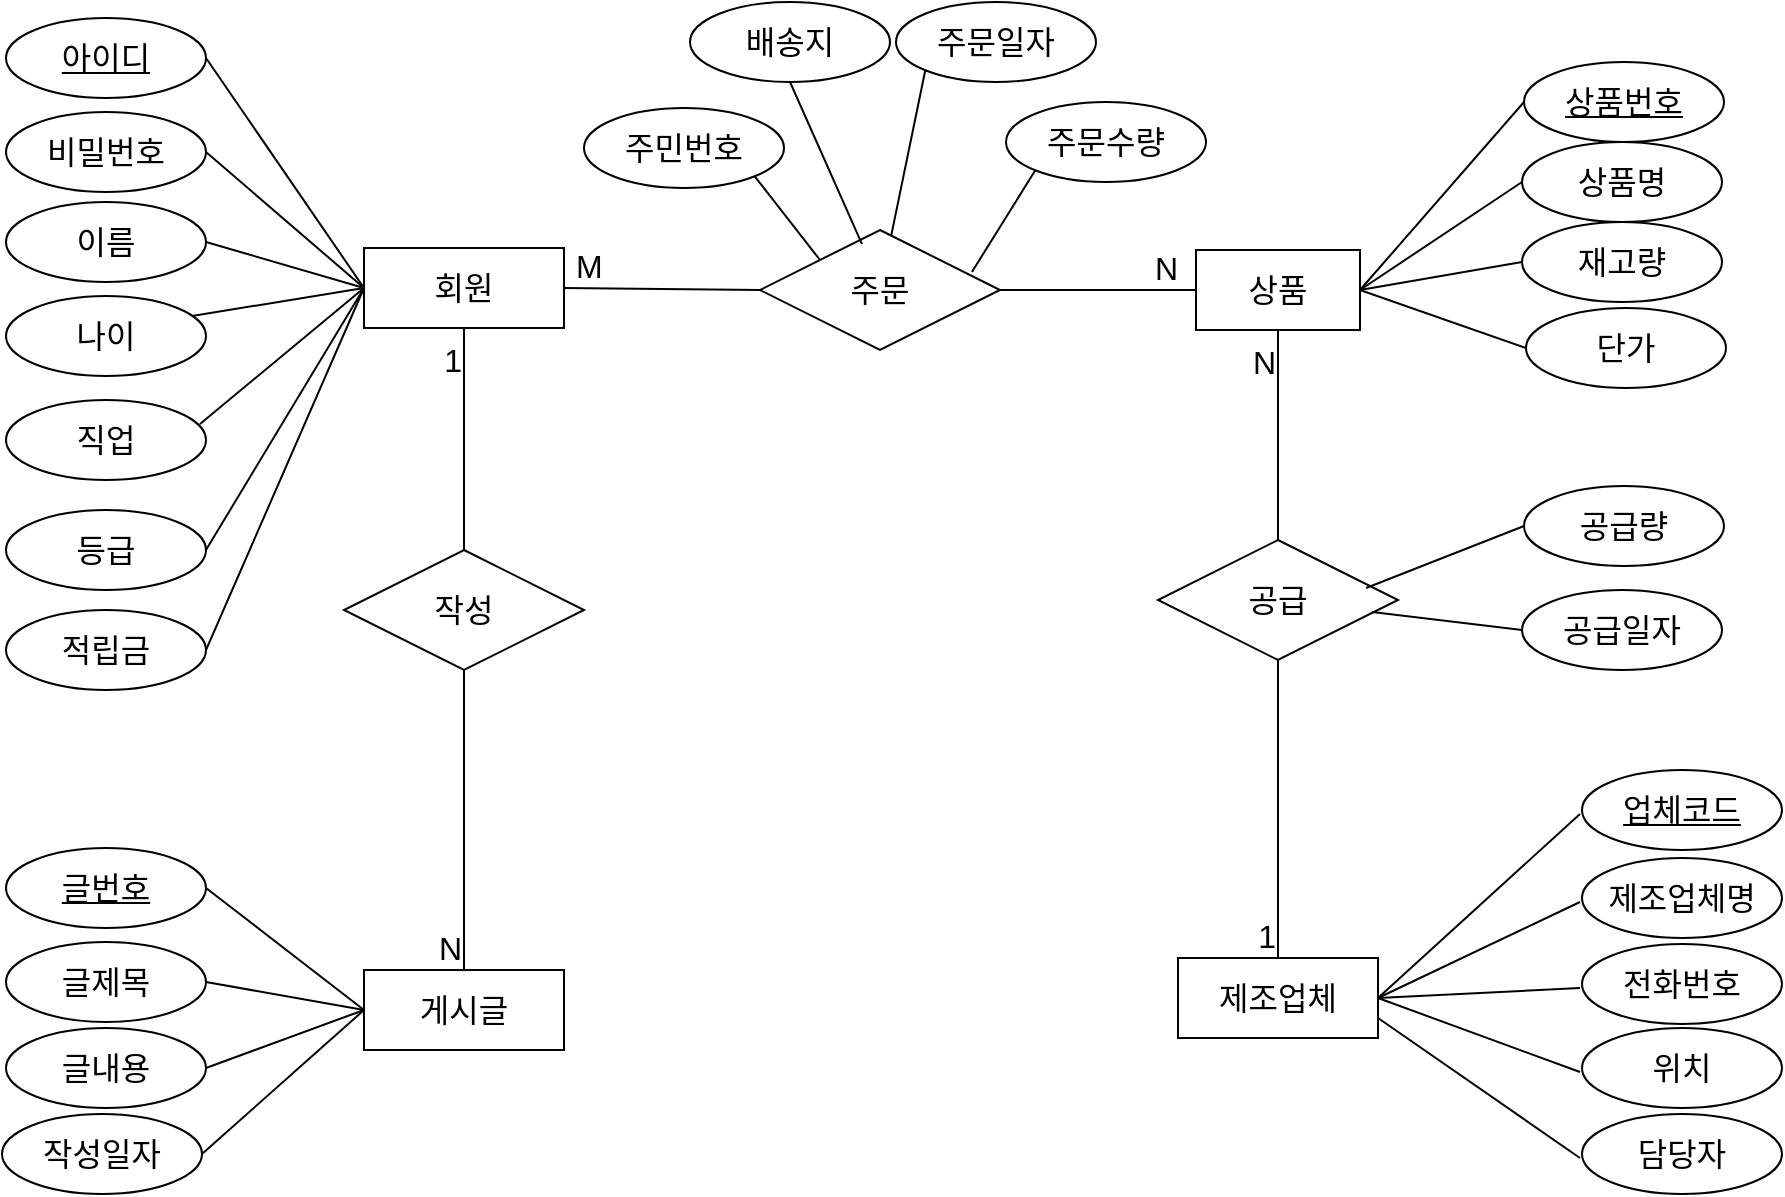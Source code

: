 <mxfile version="23.0.2" type="github">
  <diagram name="페이지-1" id="MAXi2UrqhzSvvPwt2Qxl">
    <mxGraphModel dx="3040" dy="2012" grid="1" gridSize="10" guides="1" tooltips="1" connect="1" arrows="1" fold="1" page="1" pageScale="1" pageWidth="827" pageHeight="1169" math="0" shadow="0">
      <root>
        <mxCell id="0" />
        <mxCell id="1" parent="0" />
        <mxCell id="D1hfKeOPMcl4Jce2dl7W-1" value="회원" style="whiteSpace=wrap;html=1;align=center;fontSize=16;" vertex="1" parent="1">
          <mxGeometry x="-769" y="-947" width="100" height="40" as="geometry" />
        </mxCell>
        <mxCell id="D1hfKeOPMcl4Jce2dl7W-3" value="상품" style="whiteSpace=wrap;html=1;align=center;fontSize=16;" vertex="1" parent="1">
          <mxGeometry x="-353" y="-946" width="82" height="40" as="geometry" />
        </mxCell>
        <mxCell id="D1hfKeOPMcl4Jce2dl7W-4" value="아이디" style="ellipse;whiteSpace=wrap;html=1;align=center;fontStyle=4;fontSize=16;" vertex="1" parent="1">
          <mxGeometry x="-948" y="-1062" width="100" height="40" as="geometry" />
        </mxCell>
        <mxCell id="D1hfKeOPMcl4Jce2dl7W-5" value="비밀번호" style="ellipse;whiteSpace=wrap;html=1;align=center;fontSize=16;" vertex="1" parent="1">
          <mxGeometry x="-948" y="-1015" width="100" height="40" as="geometry" />
        </mxCell>
        <mxCell id="D1hfKeOPMcl4Jce2dl7W-6" value="이름" style="ellipse;whiteSpace=wrap;html=1;align=center;fontSize=16;" vertex="1" parent="1">
          <mxGeometry x="-948" y="-970" width="100" height="40" as="geometry" />
        </mxCell>
        <mxCell id="D1hfKeOPMcl4Jce2dl7W-7" value="나이" style="ellipse;whiteSpace=wrap;html=1;align=center;fontSize=16;" vertex="1" parent="1">
          <mxGeometry x="-948" y="-923" width="100" height="40" as="geometry" />
        </mxCell>
        <mxCell id="D1hfKeOPMcl4Jce2dl7W-8" value="직업" style="ellipse;whiteSpace=wrap;html=1;align=center;fontSize=16;" vertex="1" parent="1">
          <mxGeometry x="-948" y="-871" width="100" height="40" as="geometry" />
        </mxCell>
        <mxCell id="D1hfKeOPMcl4Jce2dl7W-9" value="등급" style="ellipse;whiteSpace=wrap;html=1;align=center;fontSize=16;" vertex="1" parent="1">
          <mxGeometry x="-948" y="-816" width="100" height="40" as="geometry" />
        </mxCell>
        <mxCell id="D1hfKeOPMcl4Jce2dl7W-10" value="적립금" style="ellipse;whiteSpace=wrap;html=1;align=center;fontSize=16;" vertex="1" parent="1">
          <mxGeometry x="-948" y="-766" width="100" height="40" as="geometry" />
        </mxCell>
        <mxCell id="D1hfKeOPMcl4Jce2dl7W-12" value="상품번호" style="ellipse;whiteSpace=wrap;html=1;align=center;fontStyle=4;fontSize=16;" vertex="1" parent="1">
          <mxGeometry x="-189" y="-1040" width="100" height="40" as="geometry" />
        </mxCell>
        <mxCell id="D1hfKeOPMcl4Jce2dl7W-13" value="상품명" style="ellipse;whiteSpace=wrap;html=1;align=center;fontSize=16;" vertex="1" parent="1">
          <mxGeometry x="-190" y="-1000" width="100" height="40" as="geometry" />
        </mxCell>
        <mxCell id="D1hfKeOPMcl4Jce2dl7W-14" value="재고량" style="ellipse;whiteSpace=wrap;html=1;align=center;fontSize=16;" vertex="1" parent="1">
          <mxGeometry x="-190" y="-960" width="100" height="40" as="geometry" />
        </mxCell>
        <mxCell id="D1hfKeOPMcl4Jce2dl7W-15" value="단가" style="ellipse;whiteSpace=wrap;html=1;align=center;fontSize=16;" vertex="1" parent="1">
          <mxGeometry x="-188" y="-917" width="100" height="40" as="geometry" />
        </mxCell>
        <mxCell id="D1hfKeOPMcl4Jce2dl7W-30" value="" style="endArrow=none;html=1;rounded=0;fontSize=12;startSize=8;endSize=8;curved=1;entryX=0;entryY=0.5;entryDx=0;entryDy=0;exitX=1;exitY=0.5;exitDx=0;exitDy=0;" edge="1" parent="1" source="D1hfKeOPMcl4Jce2dl7W-4" target="D1hfKeOPMcl4Jce2dl7W-1">
          <mxGeometry relative="1" as="geometry">
            <mxPoint x="-880" y="-1040.5" as="sourcePoint" />
            <mxPoint x="-720" y="-1040.5" as="targetPoint" />
          </mxGeometry>
        </mxCell>
        <mxCell id="D1hfKeOPMcl4Jce2dl7W-31" value="" style="endArrow=none;html=1;rounded=0;fontSize=12;startSize=8;endSize=8;curved=1;entryX=0;entryY=0.5;entryDx=0;entryDy=0;exitX=1;exitY=0.5;exitDx=0;exitDy=0;" edge="1" parent="1" source="D1hfKeOPMcl4Jce2dl7W-5" target="D1hfKeOPMcl4Jce2dl7W-1">
          <mxGeometry relative="1" as="geometry">
            <mxPoint x="-881" y="-991" as="sourcePoint" />
            <mxPoint x="-770" y="-928" as="targetPoint" />
          </mxGeometry>
        </mxCell>
        <mxCell id="D1hfKeOPMcl4Jce2dl7W-33" value="" style="endArrow=none;html=1;rounded=0;fontSize=12;startSize=8;endSize=8;curved=1;exitX=1;exitY=0.5;exitDx=0;exitDy=0;entryX=0;entryY=0.5;entryDx=0;entryDy=0;" edge="1" parent="1" source="D1hfKeOPMcl4Jce2dl7W-10" target="D1hfKeOPMcl4Jce2dl7W-1">
          <mxGeometry relative="1" as="geometry">
            <mxPoint x="-737" y="-799" as="sourcePoint" />
            <mxPoint x="-629" y="-732.5" as="targetPoint" />
          </mxGeometry>
        </mxCell>
        <mxCell id="D1hfKeOPMcl4Jce2dl7W-34" value="" style="endArrow=none;html=1;rounded=0;fontSize=12;startSize=8;endSize=8;curved=1;entryX=0;entryY=0.5;entryDx=0;entryDy=0;exitX=1;exitY=0.5;exitDx=0;exitDy=0;" edge="1" parent="1" source="D1hfKeOPMcl4Jce2dl7W-6" target="D1hfKeOPMcl4Jce2dl7W-1">
          <mxGeometry relative="1" as="geometry">
            <mxPoint x="-878" y="-952" as="sourcePoint" />
            <mxPoint x="-775" y="-926" as="targetPoint" />
          </mxGeometry>
        </mxCell>
        <mxCell id="D1hfKeOPMcl4Jce2dl7W-35" value="" style="endArrow=none;html=1;rounded=0;fontSize=12;startSize=8;endSize=8;curved=1;entryX=0;entryY=0.5;entryDx=0;entryDy=0;exitX=1;exitY=0.5;exitDx=0;exitDy=0;" edge="1" parent="1" source="D1hfKeOPMcl4Jce2dl7W-9" target="D1hfKeOPMcl4Jce2dl7W-1">
          <mxGeometry relative="1" as="geometry">
            <mxPoint x="-878" y="-795" as="sourcePoint" />
            <mxPoint x="-770" y="-728.5" as="targetPoint" />
          </mxGeometry>
        </mxCell>
        <mxCell id="D1hfKeOPMcl4Jce2dl7W-36" value="" style="endArrow=none;html=1;rounded=0;fontSize=12;startSize=8;endSize=8;curved=1;entryX=0;entryY=0.5;entryDx=0;entryDy=0;exitX=0.97;exitY=0.3;exitDx=0;exitDy=0;exitPerimeter=0;" edge="1" parent="1" source="D1hfKeOPMcl4Jce2dl7W-8" target="D1hfKeOPMcl4Jce2dl7W-1">
          <mxGeometry relative="1" as="geometry">
            <mxPoint x="-878" y="-850" as="sourcePoint" />
            <mxPoint x="-770" y="-783.5" as="targetPoint" />
          </mxGeometry>
        </mxCell>
        <mxCell id="D1hfKeOPMcl4Jce2dl7W-37" value="" style="endArrow=none;html=1;rounded=0;fontSize=12;startSize=8;endSize=8;curved=1;entryX=0;entryY=0.5;entryDx=0;entryDy=0;exitX=0.93;exitY=0.25;exitDx=0;exitDy=0;exitPerimeter=0;" edge="1" parent="1" source="D1hfKeOPMcl4Jce2dl7W-7" target="D1hfKeOPMcl4Jce2dl7W-1">
          <mxGeometry relative="1" as="geometry">
            <mxPoint x="-880" y="-905.5" as="sourcePoint" />
            <mxPoint x="-772" y="-839" as="targetPoint" />
          </mxGeometry>
        </mxCell>
        <mxCell id="D1hfKeOPMcl4Jce2dl7W-40" value="" style="endArrow=none;html=1;rounded=0;fontSize=12;startSize=8;endSize=8;curved=1;entryX=0;entryY=0.5;entryDx=0;entryDy=0;exitX=1;exitY=0.5;exitDx=0;exitDy=0;" edge="1" parent="1" source="D1hfKeOPMcl4Jce2dl7W-3" target="D1hfKeOPMcl4Jce2dl7W-12">
          <mxGeometry relative="1" as="geometry">
            <mxPoint x="-345" y="-1005" as="sourcePoint" />
            <mxPoint x="-185" y="-1005" as="targetPoint" />
          </mxGeometry>
        </mxCell>
        <mxCell id="D1hfKeOPMcl4Jce2dl7W-41" value="" style="endArrow=none;html=1;rounded=0;fontSize=12;startSize=8;endSize=8;curved=1;entryX=0;entryY=0.5;entryDx=0;entryDy=0;exitX=1;exitY=0.5;exitDx=0;exitDy=0;" edge="1" parent="1" source="D1hfKeOPMcl4Jce2dl7W-3" target="D1hfKeOPMcl4Jce2dl7W-13">
          <mxGeometry relative="1" as="geometry">
            <mxPoint x="-328" y="-876" as="sourcePoint" />
            <mxPoint x="-168" y="-876" as="targetPoint" />
          </mxGeometry>
        </mxCell>
        <mxCell id="D1hfKeOPMcl4Jce2dl7W-42" value="" style="endArrow=none;html=1;rounded=0;fontSize=12;startSize=8;endSize=8;curved=1;exitX=1;exitY=0.5;exitDx=0;exitDy=0;entryX=0;entryY=0.5;entryDx=0;entryDy=0;" edge="1" parent="1" source="D1hfKeOPMcl4Jce2dl7W-3" target="D1hfKeOPMcl4Jce2dl7W-14">
          <mxGeometry relative="1" as="geometry">
            <mxPoint x="-184" y="-686" as="sourcePoint" />
            <mxPoint x="-24" y="-686" as="targetPoint" />
          </mxGeometry>
        </mxCell>
        <mxCell id="D1hfKeOPMcl4Jce2dl7W-43" value="" style="endArrow=none;html=1;rounded=0;fontSize=12;startSize=8;endSize=8;curved=1;exitX=1;exitY=0.5;exitDx=0;exitDy=0;entryX=0;entryY=0.5;entryDx=0;entryDy=0;" edge="1" parent="1" source="D1hfKeOPMcl4Jce2dl7W-3" target="D1hfKeOPMcl4Jce2dl7W-15">
          <mxGeometry relative="1" as="geometry">
            <mxPoint x="-174" y="-676" as="sourcePoint" />
            <mxPoint x="-14" y="-676" as="targetPoint" />
          </mxGeometry>
        </mxCell>
        <mxCell id="D1hfKeOPMcl4Jce2dl7W-44" value="게시글" style="whiteSpace=wrap;html=1;align=center;fontSize=16;" vertex="1" parent="1">
          <mxGeometry x="-769" y="-586" width="100" height="40" as="geometry" />
        </mxCell>
        <mxCell id="D1hfKeOPMcl4Jce2dl7W-45" value="제조업체" style="whiteSpace=wrap;html=1;align=center;fontSize=16;" vertex="1" parent="1">
          <mxGeometry x="-362" y="-592" width="100" height="40" as="geometry" />
        </mxCell>
        <mxCell id="D1hfKeOPMcl4Jce2dl7W-46" value="글번호" style="ellipse;whiteSpace=wrap;html=1;align=center;fontStyle=4;fontSize=16;" vertex="1" parent="1">
          <mxGeometry x="-948" y="-647" width="100" height="40" as="geometry" />
        </mxCell>
        <mxCell id="D1hfKeOPMcl4Jce2dl7W-48" value="글제목" style="ellipse;whiteSpace=wrap;html=1;align=center;fontSize=16;" vertex="1" parent="1">
          <mxGeometry x="-948" y="-600" width="100" height="40" as="geometry" />
        </mxCell>
        <mxCell id="D1hfKeOPMcl4Jce2dl7W-49" value="글내용" style="ellipse;whiteSpace=wrap;html=1;align=center;fontSize=16;" vertex="1" parent="1">
          <mxGeometry x="-948" y="-557" width="100" height="40" as="geometry" />
        </mxCell>
        <mxCell id="D1hfKeOPMcl4Jce2dl7W-50" value="작성일자" style="ellipse;whiteSpace=wrap;html=1;align=center;fontSize=16;" vertex="1" parent="1">
          <mxGeometry x="-950" y="-514" width="100" height="40" as="geometry" />
        </mxCell>
        <mxCell id="D1hfKeOPMcl4Jce2dl7W-51" value="" style="endArrow=none;html=1;rounded=0;fontSize=12;startSize=8;endSize=8;curved=1;exitX=1;exitY=0.5;exitDx=0;exitDy=0;entryX=0;entryY=0.5;entryDx=0;entryDy=0;" edge="1" parent="1" source="D1hfKeOPMcl4Jce2dl7W-46" target="D1hfKeOPMcl4Jce2dl7W-44">
          <mxGeometry relative="1" as="geometry">
            <mxPoint x="-804" y="-753" as="sourcePoint" />
            <mxPoint x="-644" y="-753" as="targetPoint" />
          </mxGeometry>
        </mxCell>
        <mxCell id="D1hfKeOPMcl4Jce2dl7W-52" value="" style="endArrow=none;html=1;rounded=0;fontSize=12;startSize=8;endSize=8;curved=1;exitX=1;exitY=0.5;exitDx=0;exitDy=0;entryX=0;entryY=0.5;entryDx=0;entryDy=0;" edge="1" parent="1" source="D1hfKeOPMcl4Jce2dl7W-48" target="D1hfKeOPMcl4Jce2dl7W-44">
          <mxGeometry relative="1" as="geometry">
            <mxPoint x="-794" y="-743" as="sourcePoint" />
            <mxPoint x="-634" y="-743" as="targetPoint" />
          </mxGeometry>
        </mxCell>
        <mxCell id="D1hfKeOPMcl4Jce2dl7W-53" value="" style="endArrow=none;html=1;rounded=0;fontSize=12;startSize=8;endSize=8;curved=1;exitX=1;exitY=0.5;exitDx=0;exitDy=0;entryX=0;entryY=0.5;entryDx=0;entryDy=0;" edge="1" parent="1" source="D1hfKeOPMcl4Jce2dl7W-49" target="D1hfKeOPMcl4Jce2dl7W-44">
          <mxGeometry relative="1" as="geometry">
            <mxPoint x="-784" y="-733" as="sourcePoint" />
            <mxPoint x="-624" y="-733" as="targetPoint" />
          </mxGeometry>
        </mxCell>
        <mxCell id="D1hfKeOPMcl4Jce2dl7W-54" value="" style="endArrow=none;html=1;rounded=0;fontSize=12;startSize=8;endSize=8;curved=1;exitX=1;exitY=0.5;exitDx=0;exitDy=0;entryX=0;entryY=0.5;entryDx=0;entryDy=0;" edge="1" parent="1" source="D1hfKeOPMcl4Jce2dl7W-50" target="D1hfKeOPMcl4Jce2dl7W-44">
          <mxGeometry relative="1" as="geometry">
            <mxPoint x="-774" y="-723" as="sourcePoint" />
            <mxPoint x="-614" y="-723" as="targetPoint" />
          </mxGeometry>
        </mxCell>
        <mxCell id="D1hfKeOPMcl4Jce2dl7W-57" value="업체코드" style="ellipse;whiteSpace=wrap;html=1;align=center;fontStyle=4;fontSize=16;" vertex="1" parent="1">
          <mxGeometry x="-160" y="-686" width="100" height="40" as="geometry" />
        </mxCell>
        <mxCell id="D1hfKeOPMcl4Jce2dl7W-58" value="전화번호" style="ellipse;whiteSpace=wrap;html=1;align=center;fontSize=16;" vertex="1" parent="1">
          <mxGeometry x="-160" y="-599" width="100" height="40" as="geometry" />
        </mxCell>
        <mxCell id="D1hfKeOPMcl4Jce2dl7W-59" value="제조업체명" style="ellipse;whiteSpace=wrap;html=1;align=center;fontSize=16;" vertex="1" parent="1">
          <mxGeometry x="-160" y="-642" width="100" height="40" as="geometry" />
        </mxCell>
        <mxCell id="D1hfKeOPMcl4Jce2dl7W-60" value="위치" style="ellipse;whiteSpace=wrap;html=1;align=center;fontSize=16;" vertex="1" parent="1">
          <mxGeometry x="-160" y="-557" width="100" height="40" as="geometry" />
        </mxCell>
        <mxCell id="D1hfKeOPMcl4Jce2dl7W-61" value="담당자" style="ellipse;whiteSpace=wrap;html=1;align=center;fontSize=16;" vertex="1" parent="1">
          <mxGeometry x="-160" y="-514" width="100" height="40" as="geometry" />
        </mxCell>
        <mxCell id="D1hfKeOPMcl4Jce2dl7W-62" value="" style="endArrow=none;html=1;rounded=0;fontSize=12;startSize=8;endSize=8;curved=1;exitX=1;exitY=0.5;exitDx=0;exitDy=0;entryX=0;entryY=0.5;entryDx=0;entryDy=0;" edge="1" parent="1" source="D1hfKeOPMcl4Jce2dl7W-45">
          <mxGeometry relative="1" as="geometry">
            <mxPoint x="-293" y="-690" as="sourcePoint" />
            <mxPoint x="-161" y="-664" as="targetPoint" />
          </mxGeometry>
        </mxCell>
        <mxCell id="D1hfKeOPMcl4Jce2dl7W-63" value="" style="endArrow=none;html=1;rounded=0;fontSize=12;startSize=8;endSize=8;curved=1;exitX=1;exitY=0.5;exitDx=0;exitDy=0;entryX=0;entryY=0.5;entryDx=0;entryDy=0;" edge="1" parent="1" source="D1hfKeOPMcl4Jce2dl7W-45">
          <mxGeometry relative="1" as="geometry">
            <mxPoint x="-336" y="-458" as="sourcePoint" />
            <mxPoint x="-161" y="-620" as="targetPoint" />
          </mxGeometry>
        </mxCell>
        <mxCell id="D1hfKeOPMcl4Jce2dl7W-64" value="" style="endArrow=none;html=1;rounded=0;fontSize=12;startSize=8;endSize=8;curved=1;exitX=1;exitY=0.5;exitDx=0;exitDy=0;entryX=0;entryY=0.5;entryDx=0;entryDy=0;" edge="1" parent="1" source="D1hfKeOPMcl4Jce2dl7W-45">
          <mxGeometry relative="1" as="geometry">
            <mxPoint x="-214" y="-483" as="sourcePoint" />
            <mxPoint x="-161" y="-577" as="targetPoint" />
          </mxGeometry>
        </mxCell>
        <mxCell id="D1hfKeOPMcl4Jce2dl7W-65" value="" style="endArrow=none;html=1;rounded=0;fontSize=12;startSize=8;endSize=8;curved=1;exitX=1;exitY=0.5;exitDx=0;exitDy=0;entryX=0;entryY=0.5;entryDx=0;entryDy=0;" edge="1" parent="1" source="D1hfKeOPMcl4Jce2dl7W-45">
          <mxGeometry relative="1" as="geometry">
            <mxPoint x="-338" y="-401" as="sourcePoint" />
            <mxPoint x="-161" y="-535" as="targetPoint" />
          </mxGeometry>
        </mxCell>
        <mxCell id="D1hfKeOPMcl4Jce2dl7W-66" value="" style="endArrow=none;html=1;rounded=0;fontSize=12;startSize=8;endSize=8;curved=1;exitX=1;exitY=0.75;exitDx=0;exitDy=0;entryX=0;entryY=0.5;entryDx=0;entryDy=0;entryPerimeter=0;" edge="1" parent="1" source="D1hfKeOPMcl4Jce2dl7W-45">
          <mxGeometry relative="1" as="geometry">
            <mxPoint x="-310" y="-388" as="sourcePoint" />
            <mxPoint x="-161" y="-492" as="targetPoint" />
          </mxGeometry>
        </mxCell>
        <mxCell id="D1hfKeOPMcl4Jce2dl7W-71" value="" style="endArrow=none;html=1;rounded=0;fontSize=12;startSize=8;endSize=8;curved=1;exitX=1;exitY=0.5;exitDx=0;exitDy=0;entryX=0;entryY=0.5;entryDx=0;entryDy=0;" edge="1" parent="1" source="D1hfKeOPMcl4Jce2dl7W-68" target="D1hfKeOPMcl4Jce2dl7W-3">
          <mxGeometry relative="1" as="geometry">
            <mxPoint x="-715" y="-721" as="sourcePoint" />
            <mxPoint x="-555" y="-721" as="targetPoint" />
          </mxGeometry>
        </mxCell>
        <mxCell id="D1hfKeOPMcl4Jce2dl7W-73" value="N" style="resizable=0;html=1;whiteSpace=wrap;align=right;verticalAlign=bottom;fontSize=16;" connectable="0" vertex="1" parent="D1hfKeOPMcl4Jce2dl7W-71">
          <mxGeometry x="1" relative="1" as="geometry">
            <mxPoint x="-8" as="offset" />
          </mxGeometry>
        </mxCell>
        <mxCell id="D1hfKeOPMcl4Jce2dl7W-74" value="" style="endArrow=none;html=1;rounded=0;fontSize=12;startSize=8;endSize=8;curved=1;exitX=1;exitY=0.5;exitDx=0;exitDy=0;entryX=0;entryY=0.5;entryDx=0;entryDy=0;" edge="1" parent="1" source="D1hfKeOPMcl4Jce2dl7W-1" target="D1hfKeOPMcl4Jce2dl7W-68">
          <mxGeometry relative="1" as="geometry">
            <mxPoint x="-669" y="-927" as="sourcePoint" />
            <mxPoint x="-353" y="-926" as="targetPoint" />
          </mxGeometry>
        </mxCell>
        <mxCell id="D1hfKeOPMcl4Jce2dl7W-75" value="M" style="resizable=0;html=1;whiteSpace=wrap;align=left;verticalAlign=bottom;fontSize=16;" connectable="0" vertex="1" parent="D1hfKeOPMcl4Jce2dl7W-74">
          <mxGeometry x="-1" relative="1" as="geometry">
            <mxPoint x="4" as="offset" />
          </mxGeometry>
        </mxCell>
        <mxCell id="D1hfKeOPMcl4Jce2dl7W-68" value="주문" style="shape=rhombus;perimeter=rhombusPerimeter;whiteSpace=wrap;html=1;align=center;fontSize=16;" vertex="1" parent="1">
          <mxGeometry x="-571" y="-956" width="120" height="60" as="geometry" />
        </mxCell>
        <mxCell id="D1hfKeOPMcl4Jce2dl7W-77" value="공급" style="shape=rhombus;perimeter=rhombusPerimeter;whiteSpace=wrap;html=1;align=center;fontSize=16;" vertex="1" parent="1">
          <mxGeometry x="-372" y="-801" width="120" height="60" as="geometry" />
        </mxCell>
        <mxCell id="D1hfKeOPMcl4Jce2dl7W-80" value="" style="endArrow=none;html=1;rounded=0;fontSize=12;startSize=8;endSize=8;curved=1;entryX=0.5;entryY=0;entryDx=0;entryDy=0;exitX=0.5;exitY=1;exitDx=0;exitDy=0;" edge="1" parent="1" source="D1hfKeOPMcl4Jce2dl7W-77" target="D1hfKeOPMcl4Jce2dl7W-45">
          <mxGeometry relative="1" as="geometry">
            <mxPoint x="-438" y="-707" as="sourcePoint" />
            <mxPoint x="-278" y="-707" as="targetPoint" />
          </mxGeometry>
        </mxCell>
        <mxCell id="D1hfKeOPMcl4Jce2dl7W-81" value="1" style="resizable=0;html=1;whiteSpace=wrap;align=right;verticalAlign=bottom;fontSize=16;" connectable="0" vertex="1" parent="D1hfKeOPMcl4Jce2dl7W-80">
          <mxGeometry x="1" relative="1" as="geometry" />
        </mxCell>
        <mxCell id="D1hfKeOPMcl4Jce2dl7W-82" value="" style="endArrow=none;html=1;rounded=0;fontSize=12;startSize=8;endSize=8;curved=1;entryX=0.5;entryY=1;entryDx=0;entryDy=0;exitX=0.5;exitY=0;exitDx=0;exitDy=0;" edge="1" parent="1" source="D1hfKeOPMcl4Jce2dl7W-77" target="D1hfKeOPMcl4Jce2dl7W-3">
          <mxGeometry relative="1" as="geometry">
            <mxPoint x="-438" y="-707" as="sourcePoint" />
            <mxPoint x="-278" y="-707" as="targetPoint" />
          </mxGeometry>
        </mxCell>
        <mxCell id="D1hfKeOPMcl4Jce2dl7W-83" value="N" style="resizable=0;html=1;whiteSpace=wrap;align=right;verticalAlign=bottom;fontSize=16;" connectable="0" vertex="1" parent="D1hfKeOPMcl4Jce2dl7W-82">
          <mxGeometry x="1" relative="1" as="geometry">
            <mxPoint y="27" as="offset" />
          </mxGeometry>
        </mxCell>
        <mxCell id="D1hfKeOPMcl4Jce2dl7W-84" value="공급량" style="ellipse;whiteSpace=wrap;html=1;align=center;fontSize=16;" vertex="1" parent="1">
          <mxGeometry x="-189" y="-828" width="100" height="40" as="geometry" />
        </mxCell>
        <mxCell id="D1hfKeOPMcl4Jce2dl7W-85" value="공급일자" style="ellipse;whiteSpace=wrap;html=1;align=center;fontSize=16;" vertex="1" parent="1">
          <mxGeometry x="-190" y="-776" width="100" height="40" as="geometry" />
        </mxCell>
        <mxCell id="D1hfKeOPMcl4Jce2dl7W-86" value="" style="endArrow=none;html=1;rounded=0;fontSize=12;startSize=8;endSize=8;curved=1;entryX=0;entryY=0.5;entryDx=0;entryDy=0;exitX=0.867;exitY=0.4;exitDx=0;exitDy=0;exitPerimeter=0;" edge="1" parent="1" source="D1hfKeOPMcl4Jce2dl7W-77" target="D1hfKeOPMcl4Jce2dl7W-84">
          <mxGeometry relative="1" as="geometry">
            <mxPoint x="-438" y="-707" as="sourcePoint" />
            <mxPoint x="-278" y="-707" as="targetPoint" />
          </mxGeometry>
        </mxCell>
        <mxCell id="D1hfKeOPMcl4Jce2dl7W-87" value="" style="endArrow=none;html=1;rounded=0;fontSize=12;startSize=8;endSize=8;curved=1;entryX=0;entryY=0.5;entryDx=0;entryDy=0;exitX=0.892;exitY=0.6;exitDx=0;exitDy=0;exitPerimeter=0;" edge="1" parent="1" source="D1hfKeOPMcl4Jce2dl7W-77" target="D1hfKeOPMcl4Jce2dl7W-85">
          <mxGeometry relative="1" as="geometry">
            <mxPoint x="-428" y="-697" as="sourcePoint" />
            <mxPoint x="-268" y="-697" as="targetPoint" />
          </mxGeometry>
        </mxCell>
        <mxCell id="D1hfKeOPMcl4Jce2dl7W-88" value="주민번호" style="ellipse;whiteSpace=wrap;html=1;align=center;fontSize=16;" vertex="1" parent="1">
          <mxGeometry x="-659" y="-1017" width="100" height="40" as="geometry" />
        </mxCell>
        <mxCell id="D1hfKeOPMcl4Jce2dl7W-89" value="배송지" style="ellipse;whiteSpace=wrap;html=1;align=center;fontSize=16;" vertex="1" parent="1">
          <mxGeometry x="-606" y="-1070" width="100" height="40" as="geometry" />
        </mxCell>
        <mxCell id="D1hfKeOPMcl4Jce2dl7W-90" value="주문일자" style="ellipse;whiteSpace=wrap;html=1;align=center;fontSize=16;" vertex="1" parent="1">
          <mxGeometry x="-503" y="-1070" width="100" height="40" as="geometry" />
        </mxCell>
        <mxCell id="D1hfKeOPMcl4Jce2dl7W-91" value="주문수량" style="ellipse;whiteSpace=wrap;html=1;align=center;fontSize=16;" vertex="1" parent="1">
          <mxGeometry x="-448" y="-1020" width="100" height="40" as="geometry" />
        </mxCell>
        <mxCell id="D1hfKeOPMcl4Jce2dl7W-93" value="" style="endArrow=none;html=1;rounded=0;fontSize=12;startSize=8;endSize=8;curved=1;exitX=1;exitY=1;exitDx=0;exitDy=0;entryX=0;entryY=0;entryDx=0;entryDy=0;" edge="1" parent="1" source="D1hfKeOPMcl4Jce2dl7W-88" target="D1hfKeOPMcl4Jce2dl7W-68">
          <mxGeometry relative="1" as="geometry">
            <mxPoint x="-598" y="-788" as="sourcePoint" />
            <mxPoint x="-438" y="-788" as="targetPoint" />
          </mxGeometry>
        </mxCell>
        <mxCell id="D1hfKeOPMcl4Jce2dl7W-94" value="" style="endArrow=none;html=1;rounded=0;fontSize=12;startSize=8;endSize=8;curved=1;exitX=0.5;exitY=1;exitDx=0;exitDy=0;entryX=0.425;entryY=0.117;entryDx=0;entryDy=0;entryPerimeter=0;" edge="1" parent="1" source="D1hfKeOPMcl4Jce2dl7W-89" target="D1hfKeOPMcl4Jce2dl7W-68">
          <mxGeometry relative="1" as="geometry">
            <mxPoint x="-588" y="-778" as="sourcePoint" />
            <mxPoint x="-428" y="-778" as="targetPoint" />
          </mxGeometry>
        </mxCell>
        <mxCell id="D1hfKeOPMcl4Jce2dl7W-95" value="" style="endArrow=none;html=1;rounded=0;fontSize=12;startSize=8;endSize=8;curved=1;exitX=0;exitY=1;exitDx=0;exitDy=0;" edge="1" parent="1" source="D1hfKeOPMcl4Jce2dl7W-90" target="D1hfKeOPMcl4Jce2dl7W-68">
          <mxGeometry relative="1" as="geometry">
            <mxPoint x="-578" y="-768" as="sourcePoint" />
            <mxPoint x="-418" y="-768" as="targetPoint" />
          </mxGeometry>
        </mxCell>
        <mxCell id="D1hfKeOPMcl4Jce2dl7W-96" value="" style="endArrow=none;html=1;rounded=0;fontSize=12;startSize=8;endSize=8;curved=1;exitX=0.883;exitY=0.35;exitDx=0;exitDy=0;exitPerimeter=0;entryX=0;entryY=1;entryDx=0;entryDy=0;" edge="1" parent="1" source="D1hfKeOPMcl4Jce2dl7W-68" target="D1hfKeOPMcl4Jce2dl7W-91">
          <mxGeometry relative="1" as="geometry">
            <mxPoint x="-568" y="-758" as="sourcePoint" />
            <mxPoint x="-408" y="-758" as="targetPoint" />
          </mxGeometry>
        </mxCell>
        <mxCell id="D1hfKeOPMcl4Jce2dl7W-97" style="edgeStyle=none;curved=1;rounded=0;orthogonalLoop=1;jettySize=auto;html=1;exitX=1;exitY=1;exitDx=0;exitDy=0;fontSize=12;startSize=8;endSize=8;" edge="1" parent="1" source="D1hfKeOPMcl4Jce2dl7W-89" target="D1hfKeOPMcl4Jce2dl7W-89">
          <mxGeometry relative="1" as="geometry" />
        </mxCell>
        <mxCell id="D1hfKeOPMcl4Jce2dl7W-98" value="작성" style="shape=rhombus;perimeter=rhombusPerimeter;whiteSpace=wrap;html=1;align=center;fontSize=16;" vertex="1" parent="1">
          <mxGeometry x="-779" y="-796" width="120" height="60" as="geometry" />
        </mxCell>
        <mxCell id="D1hfKeOPMcl4Jce2dl7W-99" value="" style="endArrow=none;html=1;rounded=0;fontSize=12;startSize=8;endSize=8;curved=1;entryX=0.5;entryY=1;entryDx=0;entryDy=0;exitX=0.5;exitY=0;exitDx=0;exitDy=0;" edge="1" parent="1" source="D1hfKeOPMcl4Jce2dl7W-98" target="D1hfKeOPMcl4Jce2dl7W-1">
          <mxGeometry relative="1" as="geometry">
            <mxPoint x="-613" y="-672" as="sourcePoint" />
            <mxPoint x="-453" y="-672" as="targetPoint" />
          </mxGeometry>
        </mxCell>
        <mxCell id="D1hfKeOPMcl4Jce2dl7W-100" value="1" style="resizable=0;html=1;whiteSpace=wrap;align=right;verticalAlign=bottom;fontSize=16;" connectable="0" vertex="1" parent="D1hfKeOPMcl4Jce2dl7W-99">
          <mxGeometry x="1" relative="1" as="geometry">
            <mxPoint y="27" as="offset" />
          </mxGeometry>
        </mxCell>
        <mxCell id="D1hfKeOPMcl4Jce2dl7W-101" value="" style="endArrow=none;html=1;rounded=0;fontSize=12;startSize=8;endSize=8;curved=1;exitX=0.5;exitY=1;exitDx=0;exitDy=0;entryX=0.5;entryY=0;entryDx=0;entryDy=0;" edge="1" parent="1" source="D1hfKeOPMcl4Jce2dl7W-98" target="D1hfKeOPMcl4Jce2dl7W-44">
          <mxGeometry relative="1" as="geometry">
            <mxPoint x="-438" y="-577" as="sourcePoint" />
            <mxPoint x="-278" y="-577" as="targetPoint" />
          </mxGeometry>
        </mxCell>
        <mxCell id="D1hfKeOPMcl4Jce2dl7W-102" value="N" style="resizable=0;html=1;whiteSpace=wrap;align=right;verticalAlign=bottom;fontSize=16;" connectable="0" vertex="1" parent="D1hfKeOPMcl4Jce2dl7W-101">
          <mxGeometry x="1" relative="1" as="geometry" />
        </mxCell>
      </root>
    </mxGraphModel>
  </diagram>
</mxfile>
